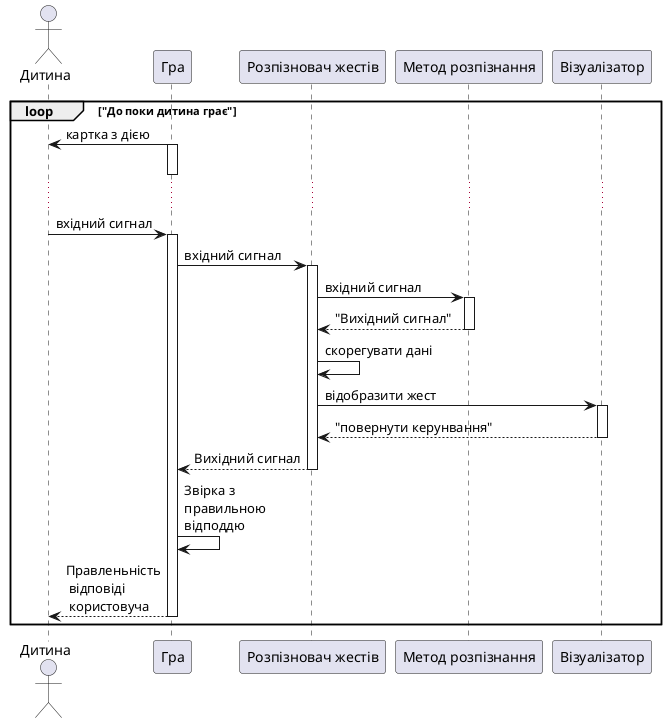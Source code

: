 @startuml
actor Дитина


loop "До поки дитина грає"
    "Гра"->"Дитина": картка з дією
    activate "Гра"
    deactivate "Гра"
    ...
    Дитина -> "Гра": вхідний сигнал
    activate "Гра"
    "Гра" -> "Розпізновач жестів": вхідний сигнал
     activate  "Розпізновач жестів"
        "Розпізновач жестів" -> "Метод розпізнання": вхідний сигнал
        activate "Метод розпізнання"
        return "Вихідний сигнал"


        "Розпізновач жестів" -> "Розпізновач жестів": скорегувати дані

        "Розпізновач жестів" -> "Візуалізатор": відобразити жест
        activate "Візуалізатор"
        return "повернути керунвання"
     return Вихідний сигнал
     "Гра" ->    "Гра": Звірка з \nправильною \nвідподдю
     return Правленьність\n відповіді\n користовуча
end
@enduml